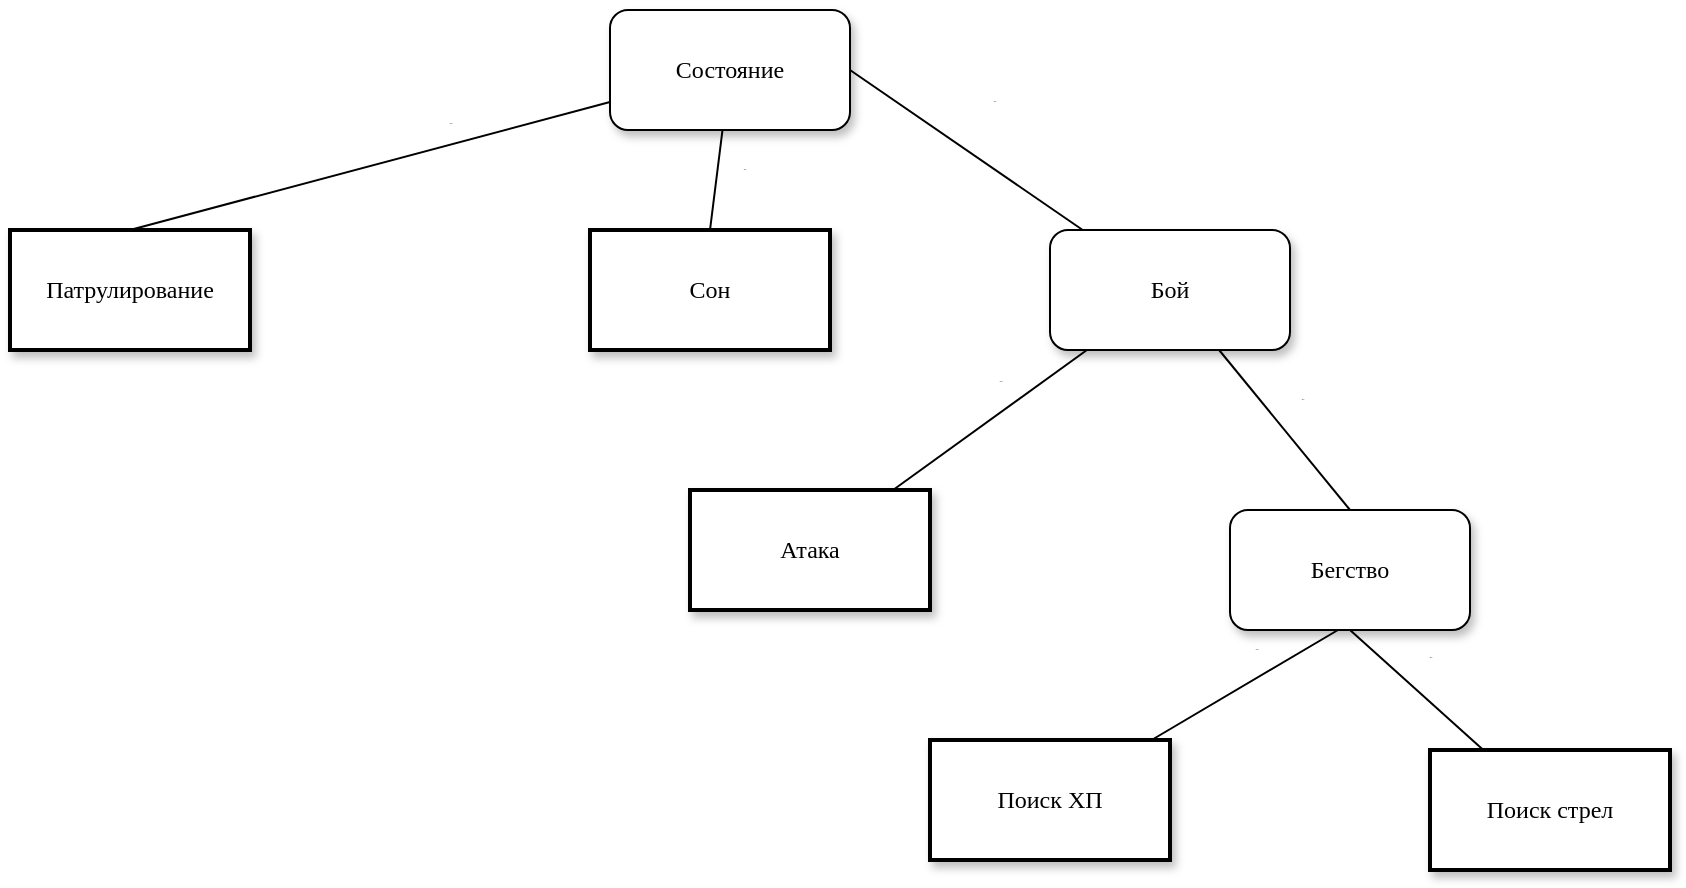 <mxfile version="19.0.0" type="github">
  <diagram name="Page-1" id="10a91c8b-09ff-31b1-d368-03940ed4cc9e">
    <mxGraphModel dx="860" dy="707" grid="1" gridSize="10" guides="1" tooltips="1" connect="1" arrows="1" fold="1" page="1" pageScale="1" pageWidth="1100" pageHeight="850" background="none" math="0" shadow="0">
      <root>
        <mxCell id="0" />
        <mxCell id="1" parent="0" />
        <mxCell id="62893188c0fa7362-1" value="Состояние" style="whiteSpace=wrap;html=1;rounded=1;shadow=1;labelBackgroundColor=none;strokeWidth=1;fontFamily=Verdana;fontSize=12;align=center;" parent="1" vertex="1">
          <mxGeometry x="620" y="60" width="120" height="60" as="geometry" />
        </mxCell>
        <mxCell id="62893188c0fa7362-4" value="No" style="rounded=0;html=1;labelBackgroundColor=none;startArrow=none;startFill=0;startSize=5;endArrow=none;endFill=0;endSize=5;jettySize=auto;orthogonalLoop=1;strokeWidth=1;fontFamily=Verdana;fontSize=1;entryX=0.5;entryY=0;entryDx=0;entryDy=0;" parent="1" source="62893188c0fa7362-1" target="62893188c0fa7362-11" edge="1">
          <mxGeometry x="-0.3" y="13" relative="1" as="geometry">
            <mxPoint as="offset" />
            <mxPoint x="741.538" y="190" as="targetPoint" />
          </mxGeometry>
        </mxCell>
        <mxCell id="62893188c0fa7362-5" value="Yes" style="rounded=0;html=1;labelBackgroundColor=none;startArrow=none;startFill=0;startSize=5;endArrow=none;endFill=0;endSize=5;jettySize=auto;orthogonalLoop=1;strokeWidth=1;fontFamily=Verdana;fontSize=1;entryX=0.5;entryY=0;entryDx=0;entryDy=0;" parent="1" source="62893188c0fa7362-1" target="62893188c0fa7362-10" edge="1">
          <mxGeometry x="-0.359" y="-11" relative="1" as="geometry">
            <mxPoint as="offset" />
            <mxPoint x="541.818" y="170" as="targetPoint" />
          </mxGeometry>
        </mxCell>
        <mxCell id="62893188c0fa7362-10" value="&lt;span&gt;Патрулирование&lt;/span&gt;" style="whiteSpace=wrap;html=1;rounded=0;shadow=1;labelBackgroundColor=none;strokeWidth=2;fontFamily=Verdana;fontSize=12;align=center;" parent="1" vertex="1">
          <mxGeometry x="320" y="170" width="120" height="60" as="geometry" />
        </mxCell>
        <mxCell id="62893188c0fa7362-11" value="&lt;span&gt;Сон&lt;/span&gt;" style="whiteSpace=wrap;html=1;rounded=0;shadow=1;labelBackgroundColor=none;strokeWidth=2;fontFamily=Verdana;fontSize=12;align=center;" parent="1" vertex="1">
          <mxGeometry x="610" y="170" width="120" height="60" as="geometry" />
        </mxCell>
        <mxCell id="YlgyUClae8Rwc-cfLpeX-1" value="&lt;span&gt;Бой&lt;/span&gt;" style="whiteSpace=wrap;html=1;rounded=1;shadow=1;labelBackgroundColor=none;strokeWidth=1;fontFamily=Verdana;fontSize=12;align=center;" vertex="1" parent="1">
          <mxGeometry x="840" y="170" width="120" height="60" as="geometry" />
        </mxCell>
        <mxCell id="YlgyUClae8Rwc-cfLpeX-2" value="No" style="html=1;labelBackgroundColor=none;startArrow=none;startFill=0;startSize=5;endArrow=none;endFill=0;endSize=5;jettySize=auto;orthogonalLoop=1;strokeWidth=1;fontFamily=Verdana;fontSize=1;exitX=1;exitY=0.5;exitDx=0;exitDy=0;rounded=0;strokeColor=default;" edge="1" parent="1" target="YlgyUClae8Rwc-cfLpeX-1" source="62893188c0fa7362-1">
          <mxGeometry x="-0.042" y="28" relative="1" as="geometry">
            <mxPoint x="1" as="offset" />
            <mxPoint x="1064.545" y="130" as="sourcePoint" />
          </mxGeometry>
        </mxCell>
        <mxCell id="YlgyUClae8Rwc-cfLpeX-3" value="&lt;span&gt;Атака&lt;/span&gt;" style="whiteSpace=wrap;html=1;rounded=0;shadow=1;labelBackgroundColor=none;strokeWidth=2;fontFamily=Verdana;fontSize=12;align=center;" vertex="1" parent="1">
          <mxGeometry x="660" y="300" width="120" height="60" as="geometry" />
        </mxCell>
        <mxCell id="YlgyUClae8Rwc-cfLpeX-5" value="Yes" style="rounded=0;html=1;labelBackgroundColor=none;startArrow=none;startFill=0;startSize=5;endArrow=none;endFill=0;endSize=5;jettySize=auto;orthogonalLoop=1;strokeWidth=1;fontFamily=Verdana;fontSize=1;" edge="1" parent="1" source="YlgyUClae8Rwc-cfLpeX-1" target="YlgyUClae8Rwc-cfLpeX-3">
          <mxGeometry x="-0.261" y="-13" relative="1" as="geometry">
            <mxPoint as="offset" />
          </mxGeometry>
        </mxCell>
        <mxCell id="YlgyUClae8Rwc-cfLpeX-6" value="No" style="rounded=0;html=1;labelBackgroundColor=none;startArrow=none;startFill=0;startSize=5;endArrow=none;endFill=0;endSize=5;jettySize=auto;orthogonalLoop=1;strokeWidth=1;fontFamily=Verdana;fontSize=1;entryX=0.5;entryY=0;entryDx=0;entryDy=0;" edge="1" parent="1" source="YlgyUClae8Rwc-cfLpeX-1" target="YlgyUClae8Rwc-cfLpeX-13">
          <mxGeometry x="-0.129" y="17" relative="1" as="geometry">
            <mxPoint as="offset" />
            <mxPoint x="1290" y="270" as="targetPoint" />
          </mxGeometry>
        </mxCell>
        <mxCell id="YlgyUClae8Rwc-cfLpeX-13" value="&lt;span&gt;Бегство&lt;/span&gt;" style="whiteSpace=wrap;html=1;rounded=1;shadow=1;labelBackgroundColor=none;strokeWidth=1;fontFamily=Verdana;fontSize=12;align=center;" vertex="1" parent="1">
          <mxGeometry x="930" y="310" width="120" height="60" as="geometry" />
        </mxCell>
        <mxCell id="YlgyUClae8Rwc-cfLpeX-14" value="&lt;span&gt;Поиск ХП&lt;/span&gt;" style="whiteSpace=wrap;html=1;rounded=0;shadow=1;labelBackgroundColor=none;strokeWidth=2;fontFamily=Verdana;fontSize=12;align=center;" vertex="1" parent="1">
          <mxGeometry x="780" y="425" width="120" height="60" as="geometry" />
        </mxCell>
        <mxCell id="YlgyUClae8Rwc-cfLpeX-15" value="Yes" style="rounded=0;html=1;labelBackgroundColor=none;startArrow=none;startFill=0;startSize=5;endArrow=none;endFill=0;endSize=5;jettySize=auto;orthogonalLoop=1;strokeWidth=1;fontFamily=Verdana;fontSize=1;exitX=0.45;exitY=1;exitDx=0;exitDy=0;exitPerimeter=0;" edge="1" parent="1" target="YlgyUClae8Rwc-cfLpeX-14" source="YlgyUClae8Rwc-cfLpeX-13">
          <mxGeometry x="-0.261" y="-13" relative="1" as="geometry">
            <mxPoint as="offset" />
            <mxPoint x="1210.769" y="380" as="sourcePoint" />
          </mxGeometry>
        </mxCell>
        <mxCell id="YlgyUClae8Rwc-cfLpeX-16" value="&lt;span&gt;Поиск стрел&lt;/span&gt;" style="whiteSpace=wrap;html=1;rounded=0;shadow=1;labelBackgroundColor=none;strokeWidth=2;fontFamily=Verdana;fontSize=12;align=center;" vertex="1" parent="1">
          <mxGeometry x="1030" y="430" width="120" height="60" as="geometry" />
        </mxCell>
        <mxCell id="YlgyUClae8Rwc-cfLpeX-17" value="No" style="rounded=0;html=1;labelBackgroundColor=none;startArrow=none;startFill=0;startSize=5;endArrow=none;endFill=0;endSize=5;jettySize=auto;orthogonalLoop=1;strokeWidth=1;fontFamily=Verdana;fontSize=1;exitX=0.5;exitY=1;exitDx=0;exitDy=0;" edge="1" parent="1" target="YlgyUClae8Rwc-cfLpeX-16" source="YlgyUClae8Rwc-cfLpeX-13">
          <mxGeometry x="-0.129" y="17" relative="1" as="geometry">
            <mxPoint as="offset" />
            <mxPoint x="1290" y="370" as="sourcePoint" />
          </mxGeometry>
        </mxCell>
      </root>
    </mxGraphModel>
  </diagram>
</mxfile>
